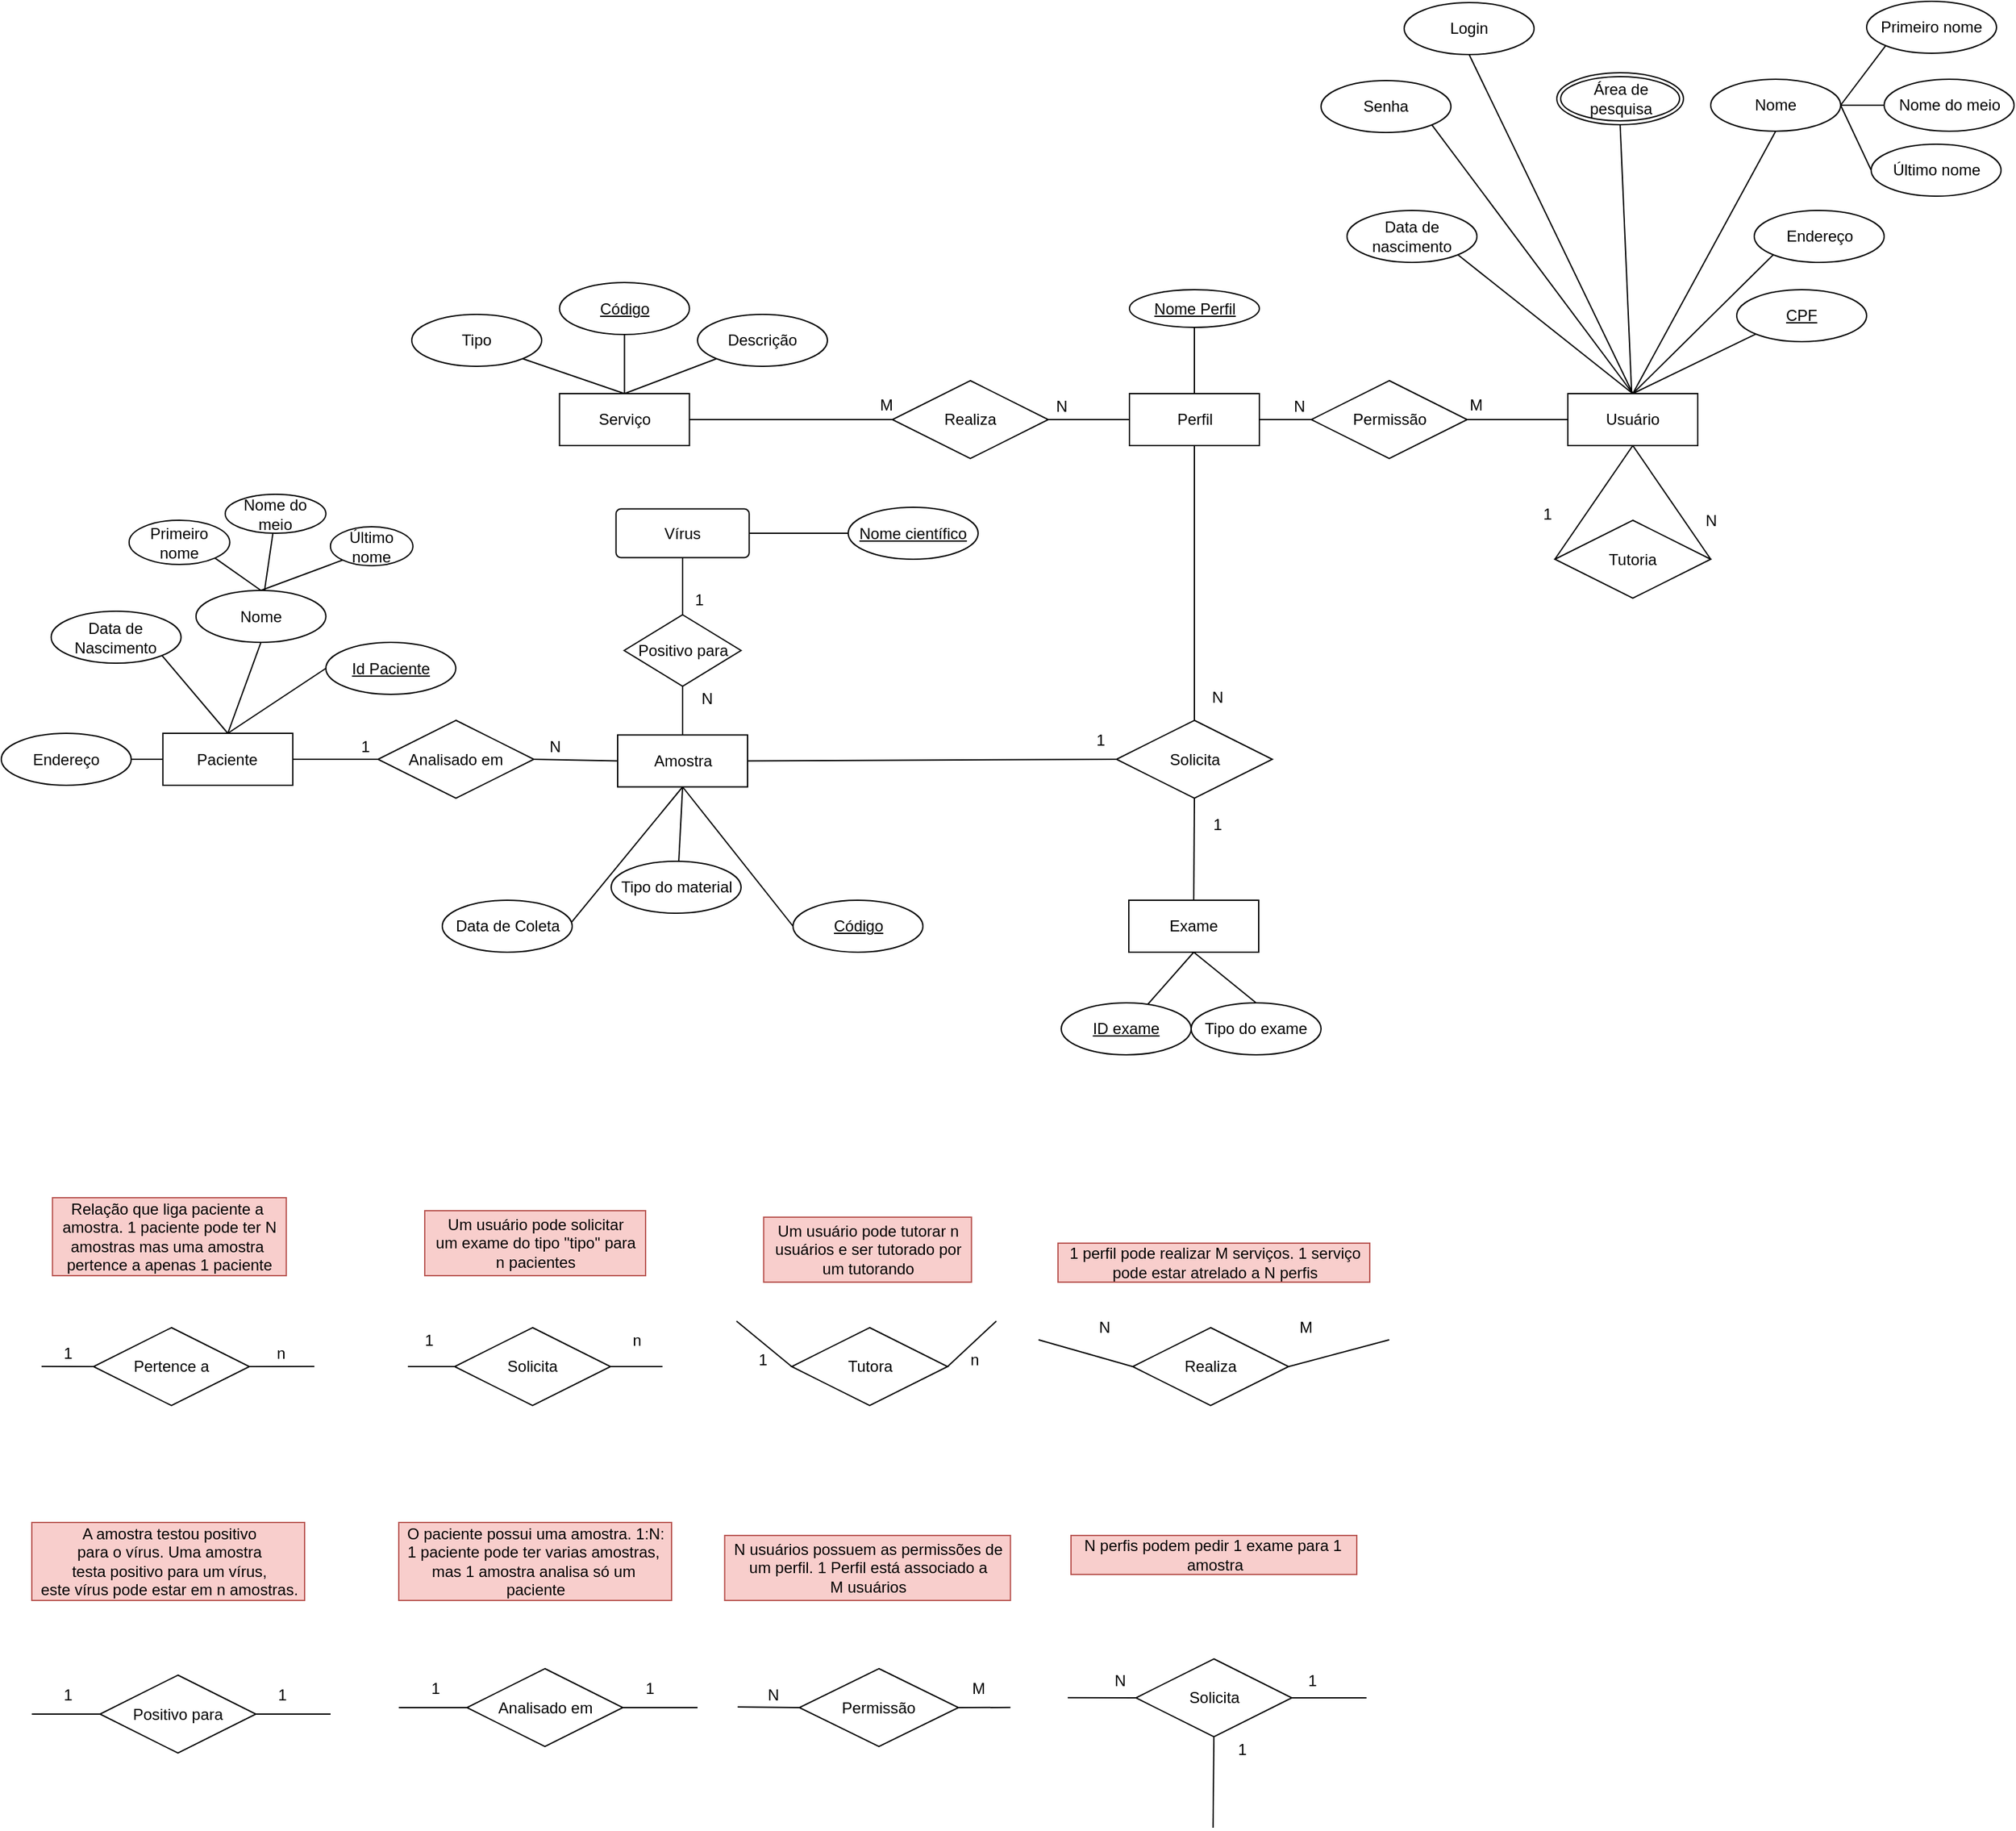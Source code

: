 <mxfile version="12.9.14" type="device"><diagram id="VNBC2NPOKUF2puOYTHex" name="Page-1"><mxGraphModel dx="1577" dy="948" grid="1" gridSize="10" guides="1" tooltips="1" connect="1" arrows="1" fold="1" page="1" pageScale="1" pageWidth="1169" pageHeight="827" math="0" shadow="0"><root><mxCell id="0"/><mxCell id="1" parent="0"/><mxCell id="btX5SZ9OvL_AyXfjhrS3-226" style="edgeStyle=none;rounded=0;orthogonalLoop=1;jettySize=auto;html=1;exitX=1;exitY=0.5;exitDx=0;exitDy=0;entryX=0;entryY=0.5;entryDx=0;entryDy=0;startArrow=none;startFill=0;endArrow=none;endFill=0;strokeColor=#000000;" edge="1" parent="1" source="btX5SZ9OvL_AyXfjhrS3-2" target="btX5SZ9OvL_AyXfjhrS3-158"><mxGeometry relative="1" as="geometry"/></mxCell><mxCell id="btX5SZ9OvL_AyXfjhrS3-2" value="Paciente" style="whiteSpace=wrap;html=1;align=center;" vertex="1" parent="1"><mxGeometry x="138.38" y="622.5" width="100" height="40" as="geometry"/></mxCell><mxCell id="btX5SZ9OvL_AyXfjhrS3-20" style="edgeStyle=none;rounded=0;orthogonalLoop=1;jettySize=auto;html=1;exitX=0.5;exitY=1;exitDx=0;exitDy=0;entryX=0.5;entryY=0;entryDx=0;entryDy=0;startArrow=none;startFill=0;endArrow=none;endFill=0;strokeColor=#000000;" edge="1" parent="1" source="btX5SZ9OvL_AyXfjhrS3-3" target="btX5SZ9OvL_AyXfjhrS3-2"><mxGeometry relative="1" as="geometry"/></mxCell><mxCell id="btX5SZ9OvL_AyXfjhrS3-3" value="Nome" style="ellipse;whiteSpace=wrap;html=1;align=center;" vertex="1" parent="1"><mxGeometry x="163.88" y="512.5" width="100" height="40" as="geometry"/></mxCell><mxCell id="btX5SZ9OvL_AyXfjhrS3-18" style="edgeStyle=none;rounded=0;orthogonalLoop=1;jettySize=auto;html=1;exitX=1;exitY=1;exitDx=0;exitDy=0;entryX=0.5;entryY=0;entryDx=0;entryDy=0;startArrow=none;startFill=0;endArrow=none;endFill=0;strokeColor=#000000;" edge="1" parent="1" source="btX5SZ9OvL_AyXfjhrS3-8" target="btX5SZ9OvL_AyXfjhrS3-3"><mxGeometry relative="1" as="geometry"/></mxCell><mxCell id="btX5SZ9OvL_AyXfjhrS3-8" value="Primeiro nome" style="ellipse;whiteSpace=wrap;html=1;align=center;" vertex="1" parent="1"><mxGeometry x="112.38" y="458.5" width="77.5" height="34" as="geometry"/></mxCell><mxCell id="btX5SZ9OvL_AyXfjhrS3-225" style="edgeStyle=none;rounded=0;orthogonalLoop=1;jettySize=auto;html=1;exitX=1;exitY=0.5;exitDx=0;exitDy=0;entryX=0;entryY=0.5;entryDx=0;entryDy=0;startArrow=none;startFill=0;endArrow=none;endFill=0;strokeColor=#000000;" edge="1" parent="1" source="btX5SZ9OvL_AyXfjhrS3-9" target="btX5SZ9OvL_AyXfjhrS3-2"><mxGeometry relative="1" as="geometry"/></mxCell><mxCell id="btX5SZ9OvL_AyXfjhrS3-9" value="Endereço" style="ellipse;whiteSpace=wrap;html=1;align=center;" vertex="1" parent="1"><mxGeometry x="14" y="622.5" width="100" height="40" as="geometry"/></mxCell><mxCell id="btX5SZ9OvL_AyXfjhrS3-22" style="edgeStyle=none;rounded=0;orthogonalLoop=1;jettySize=auto;html=1;exitX=1;exitY=1;exitDx=0;exitDy=0;startArrow=none;startFill=0;endArrow=none;endFill=0;strokeColor=#000000;" edge="1" parent="1" source="btX5SZ9OvL_AyXfjhrS3-10"><mxGeometry relative="1" as="geometry"><mxPoint x="188.38" y="622.5" as="targetPoint"/></mxGeometry></mxCell><mxCell id="btX5SZ9OvL_AyXfjhrS3-10" value="Data de Nascimento" style="ellipse;whiteSpace=wrap;html=1;align=center;" vertex="1" parent="1"><mxGeometry x="52.38" y="528.5" width="100" height="40" as="geometry"/></mxCell><mxCell id="btX5SZ9OvL_AyXfjhrS3-17" value="" style="rounded=0;orthogonalLoop=1;jettySize=auto;html=1;strokeColor=#000000;endArrow=none;endFill=0;startArrow=none;startFill=0;" edge="1" parent="1" source="btX5SZ9OvL_AyXfjhrS3-11" target="btX5SZ9OvL_AyXfjhrS3-3"><mxGeometry relative="1" as="geometry"/></mxCell><mxCell id="btX5SZ9OvL_AyXfjhrS3-11" value="Nome do meio" style="ellipse;whiteSpace=wrap;html=1;align=center;" vertex="1" parent="1"><mxGeometry x="186.38" y="438.5" width="77.5" height="30" as="geometry"/></mxCell><mxCell id="btX5SZ9OvL_AyXfjhrS3-19" style="edgeStyle=none;rounded=0;orthogonalLoop=1;jettySize=auto;html=1;exitX=0;exitY=1;exitDx=0;exitDy=0;entryX=0.5;entryY=0;entryDx=0;entryDy=0;startArrow=none;startFill=0;endArrow=none;endFill=0;strokeColor=#000000;" edge="1" parent="1" source="btX5SZ9OvL_AyXfjhrS3-15" target="btX5SZ9OvL_AyXfjhrS3-3"><mxGeometry relative="1" as="geometry"/></mxCell><mxCell id="btX5SZ9OvL_AyXfjhrS3-15" value="Último nome" style="ellipse;whiteSpace=wrap;html=1;align=center;" vertex="1" parent="1"><mxGeometry x="267.38" y="463.5" width="63.5" height="30" as="geometry"/></mxCell><mxCell id="btX5SZ9OvL_AyXfjhrS3-21" style="edgeStyle=none;rounded=0;orthogonalLoop=1;jettySize=auto;html=1;exitX=0;exitY=0.5;exitDx=0;exitDy=0;startArrow=none;startFill=0;endArrow=none;endFill=0;strokeColor=#000000;" edge="1" parent="1" source="btX5SZ9OvL_AyXfjhrS3-16"><mxGeometry relative="1" as="geometry"><mxPoint x="188.38" y="622.5" as="targetPoint"/></mxGeometry></mxCell><mxCell id="btX5SZ9OvL_AyXfjhrS3-16" value="Id Paciente" style="ellipse;whiteSpace=wrap;html=1;align=center;fontStyle=4;" vertex="1" parent="1"><mxGeometry x="263.88" y="552.5" width="100" height="40" as="geometry"/></mxCell><mxCell id="btX5SZ9OvL_AyXfjhrS3-221" style="edgeStyle=none;rounded=0;orthogonalLoop=1;jettySize=auto;html=1;exitX=1;exitY=0.5;exitDx=0;exitDy=0;entryX=0;entryY=0.5;entryDx=0;entryDy=0;startArrow=none;startFill=0;endArrow=none;endFill=0;strokeColor=#000000;" edge="1" parent="1" source="btX5SZ9OvL_AyXfjhrS3-24" target="btX5SZ9OvL_AyXfjhrS3-213"><mxGeometry relative="1" as="geometry"/></mxCell><mxCell id="btX5SZ9OvL_AyXfjhrS3-222" style="edgeStyle=none;rounded=0;orthogonalLoop=1;jettySize=auto;html=1;exitX=0.5;exitY=0;exitDx=0;exitDy=0;entryX=0.5;entryY=1;entryDx=0;entryDy=0;startArrow=none;startFill=0;endArrow=none;endFill=0;strokeColor=#000000;" edge="1" parent="1" source="btX5SZ9OvL_AyXfjhrS3-24" target="btX5SZ9OvL_AyXfjhrS3-140"><mxGeometry relative="1" as="geometry"/></mxCell><mxCell id="btX5SZ9OvL_AyXfjhrS3-24" value="Amostra" style="whiteSpace=wrap;html=1;align=center;" vertex="1" parent="1"><mxGeometry x="488.5" y="623.75" width="100" height="40" as="geometry"/></mxCell><mxCell id="btX5SZ9OvL_AyXfjhrS3-25" style="edgeStyle=none;rounded=0;orthogonalLoop=1;jettySize=auto;html=1;exitX=0.5;exitY=1;exitDx=0;exitDy=0;startArrow=none;startFill=0;endArrow=none;endFill=0;strokeColor=#000000;entryX=0.5;entryY=1;entryDx=0;entryDy=0;" edge="1" parent="1" source="btX5SZ9OvL_AyXfjhrS3-26" target="btX5SZ9OvL_AyXfjhrS3-24"><mxGeometry relative="1" as="geometry"><mxPoint x="497.5" y="660" as="targetPoint"/></mxGeometry></mxCell><mxCell id="btX5SZ9OvL_AyXfjhrS3-26" value="Tipo do material" style="ellipse;whiteSpace=wrap;html=1;align=center;" vertex="1" parent="1"><mxGeometry x="483.5" y="721" width="100" height="40" as="geometry"/></mxCell><mxCell id="btX5SZ9OvL_AyXfjhrS3-30" style="edgeStyle=none;rounded=0;orthogonalLoop=1;jettySize=auto;html=1;exitX=1;exitY=1;exitDx=0;exitDy=0;startArrow=none;startFill=0;endArrow=none;endFill=0;strokeColor=#000000;entryX=0.5;entryY=1;entryDx=0;entryDy=0;" edge="1" parent="1" source="btX5SZ9OvL_AyXfjhrS3-31" target="btX5SZ9OvL_AyXfjhrS3-24"><mxGeometry relative="1" as="geometry"><mxPoint x="497.5" y="615.0" as="targetPoint"/></mxGeometry></mxCell><mxCell id="btX5SZ9OvL_AyXfjhrS3-31" value="Data de Coleta" style="ellipse;whiteSpace=wrap;html=1;align=center;" vertex="1" parent="1"><mxGeometry x="353.5" y="751" width="100" height="40" as="geometry"/></mxCell><mxCell id="btX5SZ9OvL_AyXfjhrS3-36" style="edgeStyle=none;rounded=0;orthogonalLoop=1;jettySize=auto;html=1;exitX=0;exitY=0.5;exitDx=0;exitDy=0;startArrow=none;startFill=0;endArrow=none;endFill=0;strokeColor=#000000;entryX=0.5;entryY=1;entryDx=0;entryDy=0;" edge="1" parent="1" source="btX5SZ9OvL_AyXfjhrS3-37" target="btX5SZ9OvL_AyXfjhrS3-24"><mxGeometry relative="1" as="geometry"><mxPoint x="497.5" y="615.0" as="targetPoint"/></mxGeometry></mxCell><mxCell id="btX5SZ9OvL_AyXfjhrS3-37" value="Código" style="ellipse;whiteSpace=wrap;html=1;align=center;fontStyle=4;" vertex="1" parent="1"><mxGeometry x="623.5" y="751" width="100" height="40" as="geometry"/></mxCell><mxCell id="btX5SZ9OvL_AyXfjhrS3-130" style="edgeStyle=none;rounded=0;orthogonalLoop=1;jettySize=auto;html=1;exitX=0.5;exitY=1;exitDx=0;exitDy=0;entryX=0;entryY=0.5;entryDx=0;entryDy=0;startArrow=none;startFill=0;endArrow=none;endFill=0;strokeColor=#000000;" edge="1" parent="1" source="btX5SZ9OvL_AyXfjhrS3-38" target="btX5SZ9OvL_AyXfjhrS3-128"><mxGeometry relative="1" as="geometry"/></mxCell><mxCell id="btX5SZ9OvL_AyXfjhrS3-131" style="edgeStyle=none;rounded=0;orthogonalLoop=1;jettySize=auto;html=1;exitX=0.5;exitY=1;exitDx=0;exitDy=0;entryX=1;entryY=0.5;entryDx=0;entryDy=0;startArrow=none;startFill=0;endArrow=none;endFill=0;strokeColor=#000000;" edge="1" parent="1" source="btX5SZ9OvL_AyXfjhrS3-38" target="btX5SZ9OvL_AyXfjhrS3-128"><mxGeometry relative="1" as="geometry"/></mxCell><mxCell id="btX5SZ9OvL_AyXfjhrS3-38" value="Usuário" style="whiteSpace=wrap;html=1;align=center;" vertex="1" parent="1"><mxGeometry x="1220" y="361" width="100" height="40" as="geometry"/></mxCell><mxCell id="btX5SZ9OvL_AyXfjhrS3-39" style="edgeStyle=none;rounded=0;orthogonalLoop=1;jettySize=auto;html=1;exitX=0.5;exitY=1;exitDx=0;exitDy=0;entryX=0.5;entryY=0;entryDx=0;entryDy=0;startArrow=none;startFill=0;endArrow=none;endFill=0;strokeColor=#000000;" edge="1" parent="1" source="btX5SZ9OvL_AyXfjhrS3-40" target="btX5SZ9OvL_AyXfjhrS3-38"><mxGeometry relative="1" as="geometry"/></mxCell><mxCell id="btX5SZ9OvL_AyXfjhrS3-269" style="edgeStyle=none;rounded=0;orthogonalLoop=1;jettySize=auto;html=1;entryX=0;entryY=1;entryDx=0;entryDy=0;startArrow=none;startFill=0;endArrow=none;endFill=0;strokeColor=#000000;exitX=1;exitY=0.5;exitDx=0;exitDy=0;" edge="1" parent="1" source="btX5SZ9OvL_AyXfjhrS3-40" target="btX5SZ9OvL_AyXfjhrS3-42"><mxGeometry relative="1" as="geometry"><mxPoint x="1430" y="139" as="sourcePoint"/></mxGeometry></mxCell><mxCell id="btX5SZ9OvL_AyXfjhrS3-40" value="Nome" style="ellipse;whiteSpace=wrap;html=1;align=center;" vertex="1" parent="1"><mxGeometry x="1330" y="119" width="100" height="40" as="geometry"/></mxCell><mxCell id="btX5SZ9OvL_AyXfjhrS3-42" value="Primeiro nome" style="ellipse;whiteSpace=wrap;html=1;align=center;" vertex="1" parent="1"><mxGeometry x="1450" y="59" width="100" height="40" as="geometry"/></mxCell><mxCell id="btX5SZ9OvL_AyXfjhrS3-247" style="edgeStyle=none;rounded=0;orthogonalLoop=1;jettySize=auto;html=1;exitX=0;exitY=1;exitDx=0;exitDy=0;entryX=0.5;entryY=0;entryDx=0;entryDy=0;startArrow=none;startFill=0;endArrow=none;endFill=0;strokeColor=#000000;" edge="1" parent="1" source="btX5SZ9OvL_AyXfjhrS3-45" target="btX5SZ9OvL_AyXfjhrS3-38"><mxGeometry relative="1" as="geometry"/></mxCell><mxCell id="btX5SZ9OvL_AyXfjhrS3-45" value="Endereço" style="ellipse;whiteSpace=wrap;html=1;align=center;" vertex="1" parent="1"><mxGeometry x="1363.5" y="220" width="100" height="40" as="geometry"/></mxCell><mxCell id="btX5SZ9OvL_AyXfjhrS3-266" style="edgeStyle=none;rounded=0;orthogonalLoop=1;jettySize=auto;html=1;exitX=0;exitY=0.5;exitDx=0;exitDy=0;startArrow=none;startFill=0;endArrow=none;endFill=0;strokeColor=#000000;entryX=1;entryY=0.5;entryDx=0;entryDy=0;" edge="1" parent="1" source="btX5SZ9OvL_AyXfjhrS3-47" target="btX5SZ9OvL_AyXfjhrS3-40"><mxGeometry relative="1" as="geometry"><mxPoint x="1433.5" y="139" as="targetPoint"/></mxGeometry></mxCell><mxCell id="btX5SZ9OvL_AyXfjhrS3-47" value="Nome do meio" style="ellipse;whiteSpace=wrap;html=1;align=center;" vertex="1" parent="1"><mxGeometry x="1463.5" y="119" width="100" height="40" as="geometry"/></mxCell><mxCell id="btX5SZ9OvL_AyXfjhrS3-267" style="edgeStyle=none;rounded=0;orthogonalLoop=1;jettySize=auto;html=1;exitX=0;exitY=0.5;exitDx=0;exitDy=0;startArrow=none;startFill=0;endArrow=none;endFill=0;strokeColor=#000000;entryX=1;entryY=0.5;entryDx=0;entryDy=0;" edge="1" parent="1" source="btX5SZ9OvL_AyXfjhrS3-49" target="btX5SZ9OvL_AyXfjhrS3-40"><mxGeometry relative="1" as="geometry"><mxPoint x="1433.5" y="139" as="targetPoint"/></mxGeometry></mxCell><mxCell id="btX5SZ9OvL_AyXfjhrS3-49" value="Último nome" style="ellipse;whiteSpace=wrap;html=1;align=center;" vertex="1" parent="1"><mxGeometry x="1453.5" y="169" width="100" height="40" as="geometry"/></mxCell><mxCell id="btX5SZ9OvL_AyXfjhrS3-257" style="edgeStyle=none;rounded=0;orthogonalLoop=1;jettySize=auto;html=1;exitX=0;exitY=1;exitDx=0;exitDy=0;entryX=0.5;entryY=0;entryDx=0;entryDy=0;startArrow=none;startFill=0;endArrow=none;endFill=0;strokeColor=#000000;" edge="1" parent="1" source="btX5SZ9OvL_AyXfjhrS3-51" target="btX5SZ9OvL_AyXfjhrS3-38"><mxGeometry relative="1" as="geometry"/></mxCell><mxCell id="btX5SZ9OvL_AyXfjhrS3-51" value="CPF" style="ellipse;whiteSpace=wrap;html=1;align=center;fontStyle=4;" vertex="1" parent="1"><mxGeometry x="1350" y="281" width="100" height="40" as="geometry"/></mxCell><mxCell id="btX5SZ9OvL_AyXfjhrS3-248" style="edgeStyle=none;rounded=0;orthogonalLoop=1;jettySize=auto;html=1;exitX=1;exitY=1;exitDx=0;exitDy=0;entryX=0.5;entryY=0;entryDx=0;entryDy=0;startArrow=none;startFill=0;endArrow=none;endFill=0;strokeColor=#000000;" edge="1" parent="1" source="btX5SZ9OvL_AyXfjhrS3-59" target="btX5SZ9OvL_AyXfjhrS3-38"><mxGeometry relative="1" as="geometry"/></mxCell><mxCell id="btX5SZ9OvL_AyXfjhrS3-59" value="Data de nascimento" style="ellipse;whiteSpace=wrap;html=1;align=center;glass=0;" vertex="1" parent="1"><mxGeometry x="1050" y="220" width="100" height="40" as="geometry"/></mxCell><mxCell id="btX5SZ9OvL_AyXfjhrS3-62" style="edgeStyle=none;rounded=0;orthogonalLoop=1;jettySize=auto;html=1;exitX=0.5;exitY=1;exitDx=0;exitDy=0;entryX=0.5;entryY=0;entryDx=0;entryDy=0;startArrow=none;startFill=0;endArrow=none;endFill=0;strokeColor=#000000;" edge="1" parent="1" source="btX5SZ9OvL_AyXfjhrS3-61" target="btX5SZ9OvL_AyXfjhrS3-38"><mxGeometry relative="1" as="geometry"/></mxCell><mxCell id="btX5SZ9OvL_AyXfjhrS3-61" value="Login" style="ellipse;whiteSpace=wrap;html=1;align=center;glass=0;" vertex="1" parent="1"><mxGeometry x="1094" y="60" width="100" height="40" as="geometry"/></mxCell><mxCell id="btX5SZ9OvL_AyXfjhrS3-256" style="edgeStyle=none;rounded=0;orthogonalLoop=1;jettySize=auto;html=1;exitX=1;exitY=1;exitDx=0;exitDy=0;entryX=0.5;entryY=0;entryDx=0;entryDy=0;startArrow=none;startFill=0;endArrow=none;endFill=0;strokeColor=#000000;" edge="1" parent="1" source="btX5SZ9OvL_AyXfjhrS3-64" target="btX5SZ9OvL_AyXfjhrS3-38"><mxGeometry relative="1" as="geometry"/></mxCell><mxCell id="btX5SZ9OvL_AyXfjhrS3-64" value="Senha" style="ellipse;whiteSpace=wrap;html=1;align=center;glass=0;" vertex="1" parent="1"><mxGeometry x="1030" y="120" width="100" height="40" as="geometry"/></mxCell><mxCell id="btX5SZ9OvL_AyXfjhrS3-274" style="edgeStyle=none;rounded=0;orthogonalLoop=1;jettySize=auto;html=1;exitX=1;exitY=0.5;exitDx=0;exitDy=0;entryX=0;entryY=0.5;entryDx=0;entryDy=0;startArrow=none;startFill=0;endArrow=none;endFill=0;strokeColor=#000000;" edge="1" parent="1" source="btX5SZ9OvL_AyXfjhrS3-69" target="btX5SZ9OvL_AyXfjhrS3-195"><mxGeometry relative="1" as="geometry"/></mxCell><mxCell id="btX5SZ9OvL_AyXfjhrS3-69" value="Serviço" style="whiteSpace=wrap;html=1;align=center;" vertex="1" parent="1"><mxGeometry x="443.75" y="361" width="100" height="40" as="geometry"/></mxCell><mxCell id="btX5SZ9OvL_AyXfjhrS3-70" style="edgeStyle=none;rounded=0;orthogonalLoop=1;jettySize=auto;html=1;exitX=0.5;exitY=1;exitDx=0;exitDy=0;entryX=0.5;entryY=1;entryDx=0;entryDy=0;startArrow=none;startFill=0;endArrow=none;endFill=0;strokeColor=#000000;" edge="1" parent="1" source="btX5SZ9OvL_AyXfjhrS3-71" target="btX5SZ9OvL_AyXfjhrS3-71"><mxGeometry relative="1" as="geometry"/></mxCell><mxCell id="btX5SZ9OvL_AyXfjhrS3-276" style="edgeStyle=none;rounded=0;orthogonalLoop=1;jettySize=auto;html=1;exitX=1;exitY=1;exitDx=0;exitDy=0;startArrow=none;startFill=0;endArrow=none;endFill=0;strokeColor=#000000;entryX=0.5;entryY=0;entryDx=0;entryDy=0;" edge="1" parent="1" source="btX5SZ9OvL_AyXfjhrS3-71" target="btX5SZ9OvL_AyXfjhrS3-69"><mxGeometry relative="1" as="geometry"><mxPoint x="480" y="350" as="targetPoint"/></mxGeometry></mxCell><mxCell id="btX5SZ9OvL_AyXfjhrS3-71" value="Tipo" style="ellipse;whiteSpace=wrap;html=1;align=center;" vertex="1" parent="1"><mxGeometry x="330" y="300" width="100" height="40" as="geometry"/></mxCell><mxCell id="btX5SZ9OvL_AyXfjhrS3-277" style="edgeStyle=none;rounded=0;orthogonalLoop=1;jettySize=auto;html=1;exitX=0;exitY=1;exitDx=0;exitDy=0;startArrow=none;startFill=0;endArrow=none;endFill=0;strokeColor=#000000;entryX=0.5;entryY=0;entryDx=0;entryDy=0;" edge="1" parent="1" source="btX5SZ9OvL_AyXfjhrS3-76" target="btX5SZ9OvL_AyXfjhrS3-69"><mxGeometry relative="1" as="geometry"><mxPoint x="510" y="350" as="targetPoint"/></mxGeometry></mxCell><mxCell id="btX5SZ9OvL_AyXfjhrS3-76" value="Descrição" style="ellipse;whiteSpace=wrap;html=1;align=center;" vertex="1" parent="1"><mxGeometry x="550" y="300" width="100" height="40" as="geometry"/></mxCell><mxCell id="btX5SZ9OvL_AyXfjhrS3-275" style="edgeStyle=none;rounded=0;orthogonalLoop=1;jettySize=auto;html=1;exitX=0.5;exitY=1;exitDx=0;exitDy=0;entryX=0.5;entryY=0;entryDx=0;entryDy=0;startArrow=none;startFill=0;endArrow=none;endFill=0;strokeColor=#000000;" edge="1" parent="1" source="btX5SZ9OvL_AyXfjhrS3-82" target="btX5SZ9OvL_AyXfjhrS3-69"><mxGeometry relative="1" as="geometry"/></mxCell><mxCell id="btX5SZ9OvL_AyXfjhrS3-82" value="Código" style="ellipse;whiteSpace=wrap;html=1;align=center;fontStyle=4;" vertex="1" parent="1"><mxGeometry x="443.75" y="275.5" width="100" height="40" as="geometry"/></mxCell><mxCell id="btX5SZ9OvL_AyXfjhrS3-91" style="edgeStyle=none;rounded=0;orthogonalLoop=1;jettySize=auto;html=1;exitX=0;exitY=0.5;exitDx=0;exitDy=0;startArrow=none;startFill=0;endArrow=none;endFill=0;strokeColor=#000000;" edge="1" parent="1" source="btX5SZ9OvL_AyXfjhrS3-83"><mxGeometry relative="1" as="geometry"><mxPoint x="45" y="1109.857" as="targetPoint"/></mxGeometry></mxCell><mxCell id="btX5SZ9OvL_AyXfjhrS3-92" style="edgeStyle=none;rounded=0;orthogonalLoop=1;jettySize=auto;html=1;exitX=1;exitY=0.5;exitDx=0;exitDy=0;startArrow=none;startFill=0;endArrow=none;endFill=0;strokeColor=#000000;" edge="1" parent="1" source="btX5SZ9OvL_AyXfjhrS3-83"><mxGeometry relative="1" as="geometry"><mxPoint x="255.0" y="1109.857" as="targetPoint"/></mxGeometry></mxCell><mxCell id="btX5SZ9OvL_AyXfjhrS3-83" value="Pertence a" style="shape=rhombus;perimeter=rhombusPerimeter;whiteSpace=wrap;html=1;align=center;glass=0;" vertex="1" parent="1"><mxGeometry x="85" y="1080" width="120" height="60" as="geometry"/></mxCell><mxCell id="btX5SZ9OvL_AyXfjhrS3-84" value="Relação que liga paciente a&amp;nbsp;&lt;br&gt;amostra. 1 paciente pode ter N&lt;br&gt;amostras mas uma amostra&amp;nbsp;&lt;br&gt;pertence a apenas 1 paciente" style="text;html=1;align=center;verticalAlign=middle;resizable=0;points=[];autosize=1;fillColor=#f8cecc;strokeColor=#b85450;" vertex="1" parent="1"><mxGeometry x="53.38" y="980" width="180" height="60" as="geometry"/></mxCell><mxCell id="btX5SZ9OvL_AyXfjhrS3-103" value="Um usuário pode solicitar&lt;br&gt;um exame do tipo &quot;tipo&quot; para&lt;br&gt;n pacientes" style="text;html=1;align=center;verticalAlign=middle;resizable=0;points=[];autosize=1;fillColor=#f8cecc;strokeColor=#b85450;" vertex="1" parent="1"><mxGeometry x="340" y="990" width="170" height="50" as="geometry"/></mxCell><mxCell id="btX5SZ9OvL_AyXfjhrS3-93" value="1" style="text;html=1;align=center;verticalAlign=middle;resizable=0;points=[];autosize=1;" vertex="1" parent="1"><mxGeometry x="55" y="1090" width="20" height="20" as="geometry"/></mxCell><mxCell id="btX5SZ9OvL_AyXfjhrS3-94" value="n&lt;br&gt;" style="text;html=1;align=center;verticalAlign=middle;resizable=0;points=[];autosize=1;" vertex="1" parent="1"><mxGeometry x="219" y="1090" width="20" height="20" as="geometry"/></mxCell><mxCell id="btX5SZ9OvL_AyXfjhrS3-97" value="" style="edgeStyle=none;rounded=0;orthogonalLoop=1;jettySize=auto;html=1;startArrow=none;startFill=0;endArrow=none;endFill=0;strokeColor=#000000;" edge="1" parent="1" source="btX5SZ9OvL_AyXfjhrS3-95"><mxGeometry relative="1" as="geometry"><mxPoint x="327" y="1110" as="targetPoint"/></mxGeometry></mxCell><mxCell id="btX5SZ9OvL_AyXfjhrS3-98" style="edgeStyle=none;rounded=0;orthogonalLoop=1;jettySize=auto;html=1;exitX=1;exitY=0.5;exitDx=0;exitDy=0;startArrow=none;startFill=0;endArrow=none;endFill=0;strokeColor=#000000;" edge="1" parent="1" source="btX5SZ9OvL_AyXfjhrS3-95"><mxGeometry relative="1" as="geometry"><mxPoint x="523" y="1110" as="targetPoint"/></mxGeometry></mxCell><mxCell id="btX5SZ9OvL_AyXfjhrS3-95" value="Solicita" style="shape=rhombus;perimeter=rhombusPerimeter;whiteSpace=wrap;html=1;align=center;glass=0;" vertex="1" parent="1"><mxGeometry x="363" y="1080" width="120" height="60" as="geometry"/></mxCell><mxCell id="btX5SZ9OvL_AyXfjhrS3-100" value="1" style="text;html=1;align=center;verticalAlign=middle;resizable=0;points=[];autosize=1;" vertex="1" parent="1"><mxGeometry x="333" y="1080" width="20" height="20" as="geometry"/></mxCell><mxCell id="btX5SZ9OvL_AyXfjhrS3-101" value="n" style="text;html=1;align=center;verticalAlign=middle;resizable=0;points=[];autosize=1;" vertex="1" parent="1"><mxGeometry x="493" y="1080" width="20" height="20" as="geometry"/></mxCell><mxCell id="btX5SZ9OvL_AyXfjhrS3-106" value="Um usuário pode tutorar n&lt;br&gt;usuários e ser tutorado por&lt;br&gt;um tutorando" style="text;html=1;align=center;verticalAlign=middle;resizable=0;points=[];autosize=1;fillColor=#f8cecc;strokeColor=#b85450;" vertex="1" parent="1"><mxGeometry x="600.88" y="995" width="160" height="50" as="geometry"/></mxCell><mxCell id="btX5SZ9OvL_AyXfjhrS3-107" value="" style="edgeStyle=none;rounded=0;orthogonalLoop=1;jettySize=auto;html=1;startArrow=none;startFill=0;endArrow=none;endFill=0;strokeColor=#000000;exitX=0;exitY=0.5;exitDx=0;exitDy=0;" edge="1" parent="1" source="btX5SZ9OvL_AyXfjhrS3-110"><mxGeometry relative="1" as="geometry"><mxPoint x="580" y="1075" as="targetPoint"/></mxGeometry></mxCell><mxCell id="btX5SZ9OvL_AyXfjhrS3-108" style="edgeStyle=none;rounded=0;orthogonalLoop=1;jettySize=auto;html=1;exitX=1;exitY=0.5;exitDx=0;exitDy=0;startArrow=none;startFill=0;endArrow=none;endFill=0;strokeColor=#000000;" edge="1" parent="1" source="btX5SZ9OvL_AyXfjhrS3-110"><mxGeometry relative="1" as="geometry"><mxPoint x="780" y="1075" as="targetPoint"/></mxGeometry></mxCell><mxCell id="btX5SZ9OvL_AyXfjhrS3-110" value="Tutora" style="shape=rhombus;perimeter=rhombusPerimeter;whiteSpace=wrap;html=1;align=center;glass=0;" vertex="1" parent="1"><mxGeometry x="622.5" y="1080" width="120" height="60" as="geometry"/></mxCell><mxCell id="btX5SZ9OvL_AyXfjhrS3-111" value="1" style="text;html=1;align=center;verticalAlign=middle;resizable=0;points=[];autosize=1;" vertex="1" parent="1"><mxGeometry x="590" y="1095" width="20" height="20" as="geometry"/></mxCell><mxCell id="btX5SZ9OvL_AyXfjhrS3-112" value="n" style="text;html=1;align=center;verticalAlign=middle;resizable=0;points=[];autosize=1;" vertex="1" parent="1"><mxGeometry x="752.5" y="1095" width="20" height="20" as="geometry"/></mxCell><mxCell id="btX5SZ9OvL_AyXfjhrS3-271" style="edgeStyle=none;rounded=0;orthogonalLoop=1;jettySize=auto;html=1;exitX=0.5;exitY=1;exitDx=0;exitDy=0;entryX=0.5;entryY=0;entryDx=0;entryDy=0;startArrow=none;startFill=0;endArrow=none;endFill=0;strokeColor=#000000;" edge="1" parent="1" source="btX5SZ9OvL_AyXfjhrS3-117" target="btX5SZ9OvL_AyXfjhrS3-140"><mxGeometry relative="1" as="geometry"/></mxCell><mxCell id="btX5SZ9OvL_AyXfjhrS3-273" style="edgeStyle=none;rounded=0;orthogonalLoop=1;jettySize=auto;html=1;exitX=1;exitY=0.5;exitDx=0;exitDy=0;entryX=0;entryY=0.5;entryDx=0;entryDy=0;startArrow=none;startFill=0;endArrow=none;endFill=0;strokeColor=#000000;" edge="1" parent="1" source="btX5SZ9OvL_AyXfjhrS3-117" target="btX5SZ9OvL_AyXfjhrS3-119"><mxGeometry relative="1" as="geometry"/></mxCell><mxCell id="btX5SZ9OvL_AyXfjhrS3-117" value="Vírus" style="rounded=1;arcSize=10;whiteSpace=wrap;html=1;align=center;glass=0;" vertex="1" parent="1"><mxGeometry x="487.25" y="449.75" width="102.5" height="37.5" as="geometry"/></mxCell><mxCell id="btX5SZ9OvL_AyXfjhrS3-119" value="Nome científico" style="ellipse;whiteSpace=wrap;html=1;align=center;fontStyle=4;glass=0;" vertex="1" parent="1"><mxGeometry x="666" y="448.5" width="100" height="40" as="geometry"/></mxCell><mxCell id="btX5SZ9OvL_AyXfjhrS3-128" value="Tutoria" style="shape=rhombus;perimeter=rhombusPerimeter;whiteSpace=wrap;html=1;align=center;glass=0;" vertex="1" parent="1"><mxGeometry x="1210" y="458.5" width="120" height="60" as="geometry"/></mxCell><mxCell id="btX5SZ9OvL_AyXfjhrS3-132" value="1" style="text;html=1;align=center;verticalAlign=middle;resizable=0;points=[];autosize=1;" vertex="1" parent="1"><mxGeometry x="1194" y="443.5" width="20" height="20" as="geometry"/></mxCell><mxCell id="btX5SZ9OvL_AyXfjhrS3-133" value="N" style="text;html=1;align=center;verticalAlign=middle;resizable=0;points=[];autosize=1;" vertex="1" parent="1"><mxGeometry x="1320" y="448.5" width="20" height="20" as="geometry"/></mxCell><mxCell id="btX5SZ9OvL_AyXfjhrS3-134" value="A amostra testou positivo&lt;br&gt;para o vírus. Uma amostra&lt;br&gt;testa positivo para um vírus,&lt;br&gt;este vírus pode estar em n amostras.&lt;br&gt;" style="text;html=1;align=center;verticalAlign=middle;resizable=0;points=[];autosize=1;fillColor=#f8cecc;strokeColor=#b85450;" vertex="1" parent="1"><mxGeometry x="37.5" y="1230" width="210" height="60" as="geometry"/></mxCell><mxCell id="btX5SZ9OvL_AyXfjhrS3-135" value="" style="edgeStyle=none;rounded=0;orthogonalLoop=1;jettySize=auto;html=1;startArrow=none;startFill=0;endArrow=none;endFill=0;strokeColor=#000000;exitX=0;exitY=0.5;exitDx=0;exitDy=0;" edge="1" parent="1" source="btX5SZ9OvL_AyXfjhrS3-137"><mxGeometry relative="1" as="geometry"><mxPoint x="37.5" y="1377.5" as="targetPoint"/></mxGeometry></mxCell><mxCell id="btX5SZ9OvL_AyXfjhrS3-136" style="edgeStyle=none;rounded=0;orthogonalLoop=1;jettySize=auto;html=1;exitX=1;exitY=0.5;exitDx=0;exitDy=0;startArrow=none;startFill=0;endArrow=none;endFill=0;strokeColor=#000000;" edge="1" parent="1" source="btX5SZ9OvL_AyXfjhrS3-137"><mxGeometry relative="1" as="geometry"><mxPoint x="267.5" y="1377.5" as="targetPoint"/></mxGeometry></mxCell><mxCell id="btX5SZ9OvL_AyXfjhrS3-137" value="Positivo para" style="shape=rhombus;perimeter=rhombusPerimeter;whiteSpace=wrap;html=1;align=center;glass=0;" vertex="1" parent="1"><mxGeometry x="90" y="1347.5" width="120" height="60" as="geometry"/></mxCell><mxCell id="btX5SZ9OvL_AyXfjhrS3-138" value="1" style="text;html=1;align=center;verticalAlign=middle;resizable=0;points=[];autosize=1;" vertex="1" parent="1"><mxGeometry x="55" y="1352.5" width="20" height="20" as="geometry"/></mxCell><mxCell id="btX5SZ9OvL_AyXfjhrS3-139" value="1" style="text;html=1;align=center;verticalAlign=middle;resizable=0;points=[];autosize=1;" vertex="1" parent="1"><mxGeometry x="220" y="1352.5" width="20" height="20" as="geometry"/></mxCell><mxCell id="btX5SZ9OvL_AyXfjhrS3-140" value="Positivo para" style="shape=rhombus;perimeter=rhombusPerimeter;whiteSpace=wrap;html=1;align=center;glass=0;" vertex="1" parent="1"><mxGeometry x="493.5" y="531.25" width="90" height="55" as="geometry"/></mxCell><mxCell id="btX5SZ9OvL_AyXfjhrS3-144" style="edgeStyle=none;rounded=0;orthogonalLoop=1;jettySize=auto;html=1;entryX=0;entryY=0.5;entryDx=0;entryDy=0;startArrow=none;startFill=0;endArrow=none;endFill=0;strokeColor=#000000;" edge="1" parent="1" source="btX5SZ9OvL_AyXfjhrS3-117" target="btX5SZ9OvL_AyXfjhrS3-117"><mxGeometry relative="1" as="geometry"/></mxCell><mxCell id="btX5SZ9OvL_AyXfjhrS3-298" style="edgeStyle=none;rounded=0;orthogonalLoop=1;jettySize=auto;html=1;exitX=1;exitY=0.5;exitDx=0;exitDy=0;entryX=0;entryY=0.5;entryDx=0;entryDy=0;startArrow=none;startFill=0;endArrow=none;endFill=0;strokeColor=#000000;" edge="1" parent="1" source="btX5SZ9OvL_AyXfjhrS3-158" target="btX5SZ9OvL_AyXfjhrS3-24"><mxGeometry relative="1" as="geometry"/></mxCell><mxCell id="btX5SZ9OvL_AyXfjhrS3-158" value="Analisado em" style="shape=rhombus;perimeter=rhombusPerimeter;whiteSpace=wrap;html=1;align=center;glass=0;" vertex="1" parent="1"><mxGeometry x="304" y="612.5" width="120" height="60" as="geometry"/></mxCell><mxCell id="btX5SZ9OvL_AyXfjhrS3-163" value="O paciente possui uma amostra. 1:N:&lt;br&gt;1 paciente pode ter varias amostras,&amp;nbsp;&lt;br&gt;mas 1 amostra analisa só um&amp;nbsp;&lt;br&gt;paciente" style="text;html=1;align=center;verticalAlign=middle;resizable=0;points=[];autosize=1;fillColor=#f8cecc;strokeColor=#b85450;" vertex="1" parent="1"><mxGeometry x="320" y="1230" width="210" height="60" as="geometry"/></mxCell><mxCell id="btX5SZ9OvL_AyXfjhrS3-164" value="" style="edgeStyle=none;rounded=0;orthogonalLoop=1;jettySize=auto;html=1;startArrow=none;startFill=0;endArrow=none;endFill=0;strokeColor=#000000;exitX=0;exitY=0.5;exitDx=0;exitDy=0;" edge="1" parent="1" source="btX5SZ9OvL_AyXfjhrS3-166"><mxGeometry relative="1" as="geometry"><mxPoint x="320" y="1372.5" as="targetPoint"/></mxGeometry></mxCell><mxCell id="btX5SZ9OvL_AyXfjhrS3-165" style="edgeStyle=none;rounded=0;orthogonalLoop=1;jettySize=auto;html=1;exitX=1;exitY=0.5;exitDx=0;exitDy=0;startArrow=none;startFill=0;endArrow=none;endFill=0;strokeColor=#000000;" edge="1" parent="1" source="btX5SZ9OvL_AyXfjhrS3-166"><mxGeometry relative="1" as="geometry"><mxPoint x="550" y="1372.5" as="targetPoint"/></mxGeometry></mxCell><mxCell id="btX5SZ9OvL_AyXfjhrS3-166" value="Analisado em" style="shape=rhombus;perimeter=rhombusPerimeter;whiteSpace=wrap;html=1;align=center;glass=0;" vertex="1" parent="1"><mxGeometry x="372.5" y="1342.5" width="120" height="60" as="geometry"/></mxCell><mxCell id="btX5SZ9OvL_AyXfjhrS3-167" value="1" style="text;html=1;align=center;verticalAlign=middle;resizable=0;points=[];autosize=1;" vertex="1" parent="1"><mxGeometry x="337.5" y="1347.5" width="20" height="20" as="geometry"/></mxCell><mxCell id="btX5SZ9OvL_AyXfjhrS3-168" value="1" style="text;html=1;align=center;verticalAlign=middle;resizable=0;points=[];autosize=1;" vertex="1" parent="1"><mxGeometry x="502.5" y="1347.5" width="20" height="20" as="geometry"/></mxCell><mxCell id="btX5SZ9OvL_AyXfjhrS3-249" style="edgeStyle=none;rounded=0;orthogonalLoop=1;jettySize=auto;html=1;exitX=0.5;exitY=1;exitDx=0;exitDy=0;startArrow=none;startFill=0;endArrow=none;endFill=0;strokeColor=#000000;" edge="1" parent="1" source="btX5SZ9OvL_AyXfjhrS3-174" target="btX5SZ9OvL_AyXfjhrS3-38"><mxGeometry relative="1" as="geometry"/></mxCell><mxCell id="btX5SZ9OvL_AyXfjhrS3-174" value="Área de pesquisa" style="ellipse;shape=doubleEllipse;margin=3;whiteSpace=wrap;html=1;align=center;glass=0;" vertex="1" parent="1"><mxGeometry x="1211.5" y="114" width="97.5" height="40" as="geometry"/></mxCell><mxCell id="btX5SZ9OvL_AyXfjhrS3-215" style="edgeStyle=none;rounded=0;orthogonalLoop=1;jettySize=auto;html=1;exitX=0.5;exitY=1;exitDx=0;exitDy=0;entryX=0.5;entryY=0;entryDx=0;entryDy=0;startArrow=none;startFill=0;endArrow=none;endFill=0;strokeColor=#000000;" edge="1" parent="1" source="btX5SZ9OvL_AyXfjhrS3-181" target="btX5SZ9OvL_AyXfjhrS3-213"><mxGeometry relative="1" as="geometry"/></mxCell><mxCell id="btX5SZ9OvL_AyXfjhrS3-181" value="Perfil" style="whiteSpace=wrap;html=1;align=center;glass=0;" vertex="1" parent="1"><mxGeometry x="882.5" y="361" width="100" height="40" as="geometry"/></mxCell><mxCell id="btX5SZ9OvL_AyXfjhrS3-243" style="edgeStyle=none;rounded=0;orthogonalLoop=1;jettySize=auto;html=1;exitX=0.5;exitY=1;exitDx=0;exitDy=0;entryX=0.5;entryY=0;entryDx=0;entryDy=0;startArrow=none;startFill=0;endArrow=none;endFill=0;strokeColor=#000000;" edge="1" parent="1" source="btX5SZ9OvL_AyXfjhrS3-186" target="btX5SZ9OvL_AyXfjhrS3-181"><mxGeometry relative="1" as="geometry"/></mxCell><mxCell id="btX5SZ9OvL_AyXfjhrS3-186" value="Nome Perfil" style="ellipse;whiteSpace=wrap;html=1;align=center;fontStyle=4;glass=0;" vertex="1" parent="1"><mxGeometry x="882.5" y="281" width="100" height="29" as="geometry"/></mxCell><mxCell id="btX5SZ9OvL_AyXfjhrS3-188" value="N" style="text;html=1;align=center;verticalAlign=middle;resizable=0;points=[];autosize=1;" vertex="1" parent="1"><mxGeometry x="1002.5" y="361" width="20" height="20" as="geometry"/></mxCell><mxCell id="btX5SZ9OvL_AyXfjhrS3-190" value="M" style="text;html=1;align=center;verticalAlign=middle;resizable=0;points=[];autosize=1;" vertex="1" parent="1"><mxGeometry x="1134" y="360" width="30" height="20" as="geometry"/></mxCell><mxCell id="btX5SZ9OvL_AyXfjhrS3-244" style="edgeStyle=none;rounded=0;orthogonalLoop=1;jettySize=auto;html=1;exitX=1;exitY=0.5;exitDx=0;exitDy=0;entryX=0;entryY=0.5;entryDx=0;entryDy=0;startArrow=none;startFill=0;endArrow=none;endFill=0;strokeColor=#000000;" edge="1" parent="1" source="btX5SZ9OvL_AyXfjhrS3-195" target="btX5SZ9OvL_AyXfjhrS3-181"><mxGeometry relative="1" as="geometry"/></mxCell><mxCell id="btX5SZ9OvL_AyXfjhrS3-195" value="Realiza" style="shape=rhombus;perimeter=rhombusPerimeter;whiteSpace=wrap;html=1;align=center;glass=0;" vertex="1" parent="1"><mxGeometry x="700" y="351" width="120" height="60" as="geometry"/></mxCell><mxCell id="btX5SZ9OvL_AyXfjhrS3-202" style="edgeStyle=none;rounded=0;orthogonalLoop=1;jettySize=auto;html=1;exitX=0;exitY=0.5;exitDx=0;exitDy=0;startArrow=none;startFill=0;endArrow=none;endFill=0;strokeColor=#000000;" edge="1" parent="1" source="btX5SZ9OvL_AyXfjhrS3-200"><mxGeometry relative="1" as="geometry"><mxPoint x="580.88" y="1372" as="targetPoint"/></mxGeometry></mxCell><mxCell id="btX5SZ9OvL_AyXfjhrS3-297" style="edgeStyle=none;rounded=0;orthogonalLoop=1;jettySize=auto;html=1;exitX=1;exitY=0.5;exitDx=0;exitDy=0;startArrow=none;startFill=0;endArrow=none;endFill=0;strokeColor=#000000;" edge="1" parent="1" source="btX5SZ9OvL_AyXfjhrS3-200"><mxGeometry relative="1" as="geometry"><mxPoint x="790.88" y="1372.4" as="targetPoint"/></mxGeometry></mxCell><mxCell id="btX5SZ9OvL_AyXfjhrS3-200" value="Permissão" style="shape=rhombus;perimeter=rhombusPerimeter;whiteSpace=wrap;html=1;align=center;glass=0;" vertex="1" parent="1"><mxGeometry x="628.38" y="1342.5" width="122.5" height="60" as="geometry"/></mxCell><mxCell id="btX5SZ9OvL_AyXfjhrS3-201" value="N usuários possuem as permissões de&lt;br&gt;um perfil. 1 Perfil está associado a&lt;br&gt;M usuários" style="text;html=1;align=center;verticalAlign=middle;resizable=0;points=[];autosize=1;fillColor=#f8cecc;strokeColor=#b85450;" vertex="1" parent="1"><mxGeometry x="570.88" y="1240" width="220" height="50" as="geometry"/></mxCell><mxCell id="btX5SZ9OvL_AyXfjhrS3-204" value="N" style="text;html=1;align=center;verticalAlign=middle;resizable=0;points=[];autosize=1;" vertex="1" parent="1"><mxGeometry x="598.38" y="1352.5" width="20" height="20" as="geometry"/></mxCell><mxCell id="btX5SZ9OvL_AyXfjhrS3-205" value="M" style="text;html=1;align=center;verticalAlign=middle;resizable=0;points=[];autosize=1;" vertex="1" parent="1"><mxGeometry x="750.88" y="1347.5" width="30" height="20" as="geometry"/></mxCell><mxCell id="btX5SZ9OvL_AyXfjhrS3-217" style="edgeStyle=none;rounded=0;orthogonalLoop=1;jettySize=auto;html=1;exitX=0.5;exitY=1;exitDx=0;exitDy=0;startArrow=none;startFill=0;endArrow=none;endFill=0;strokeColor=#000000;" edge="1" parent="1" source="btX5SZ9OvL_AyXfjhrS3-208" target="btX5SZ9OvL_AyXfjhrS3-216"><mxGeometry relative="1" as="geometry"/></mxCell><mxCell id="btX5SZ9OvL_AyXfjhrS3-208" value="Exame" style="whiteSpace=wrap;html=1;align=center;glass=0;" vertex="1" parent="1"><mxGeometry x="882" y="751" width="100" height="40" as="geometry"/></mxCell><mxCell id="btX5SZ9OvL_AyXfjhrS3-214" style="edgeStyle=none;rounded=0;orthogonalLoop=1;jettySize=auto;html=1;exitX=0.5;exitY=1;exitDx=0;exitDy=0;entryX=0.5;entryY=0;entryDx=0;entryDy=0;startArrow=none;startFill=0;endArrow=none;endFill=0;strokeColor=#000000;" edge="1" parent="1" source="btX5SZ9OvL_AyXfjhrS3-213" target="btX5SZ9OvL_AyXfjhrS3-208"><mxGeometry relative="1" as="geometry"/></mxCell><mxCell id="btX5SZ9OvL_AyXfjhrS3-213" value="Solicita" style="shape=rhombus;perimeter=rhombusPerimeter;whiteSpace=wrap;html=1;align=center;glass=0;" vertex="1" parent="1"><mxGeometry x="872.5" y="612.5" width="120" height="60" as="geometry"/></mxCell><mxCell id="btX5SZ9OvL_AyXfjhrS3-216" value="ID exame" style="ellipse;whiteSpace=wrap;html=1;align=center;fontStyle=4;glass=0;" vertex="1" parent="1"><mxGeometry x="830" y="830" width="100" height="40" as="geometry"/></mxCell><mxCell id="btX5SZ9OvL_AyXfjhrS3-228" value="1" style="text;html=1;align=center;verticalAlign=middle;resizable=0;points=[];autosize=1;" vertex="1" parent="1"><mxGeometry x="284" y="622.5" width="20" height="20" as="geometry"/></mxCell><mxCell id="btX5SZ9OvL_AyXfjhrS3-230" value="N" style="text;html=1;align=center;verticalAlign=middle;resizable=0;points=[];autosize=1;" vertex="1" parent="1"><mxGeometry x="940" y="585" width="20" height="20" as="geometry"/></mxCell><mxCell id="btX5SZ9OvL_AyXfjhrS3-232" value="1" style="text;html=1;align=center;verticalAlign=middle;resizable=0;points=[];autosize=1;" vertex="1" parent="1"><mxGeometry x="850" y="618" width="20" height="20" as="geometry"/></mxCell><mxCell id="btX5SZ9OvL_AyXfjhrS3-258" style="edgeStyle=none;rounded=0;orthogonalLoop=1;jettySize=auto;html=1;exitX=1;exitY=0.5;exitDx=0;exitDy=0;entryX=0;entryY=0.5;entryDx=0;entryDy=0;startArrow=none;startFill=0;endArrow=none;endFill=0;strokeColor=#000000;" edge="1" parent="1" source="btX5SZ9OvL_AyXfjhrS3-255" target="btX5SZ9OvL_AyXfjhrS3-38"><mxGeometry relative="1" as="geometry"/></mxCell><mxCell id="btX5SZ9OvL_AyXfjhrS3-259" style="edgeStyle=none;rounded=0;orthogonalLoop=1;jettySize=auto;html=1;exitX=0;exitY=0.5;exitDx=0;exitDy=0;entryX=1;entryY=0.5;entryDx=0;entryDy=0;startArrow=none;startFill=0;endArrow=none;endFill=0;strokeColor=#000000;" edge="1" parent="1" source="btX5SZ9OvL_AyXfjhrS3-255" target="btX5SZ9OvL_AyXfjhrS3-181"><mxGeometry relative="1" as="geometry"/></mxCell><mxCell id="btX5SZ9OvL_AyXfjhrS3-255" value="Permissão" style="shape=rhombus;perimeter=rhombusPerimeter;whiteSpace=wrap;html=1;align=center;glass=0;" vertex="1" parent="1"><mxGeometry x="1022.5" y="351" width="120" height="60" as="geometry"/></mxCell><mxCell id="btX5SZ9OvL_AyXfjhrS3-260" value="N" style="text;html=1;align=center;verticalAlign=middle;resizable=0;points=[];autosize=1;" vertex="1" parent="1"><mxGeometry x="820" y="361" width="20" height="20" as="geometry"/></mxCell><mxCell id="btX5SZ9OvL_AyXfjhrS3-261" value="M" style="text;html=1;align=center;verticalAlign=middle;resizable=0;points=[];autosize=1;" vertex="1" parent="1"><mxGeometry x="680" y="360" width="30" height="20" as="geometry"/></mxCell><mxCell id="btX5SZ9OvL_AyXfjhrS3-262" value="1" style="text;html=1;align=center;verticalAlign=middle;resizable=0;points=[];autosize=1;" vertex="1" parent="1"><mxGeometry x="541" y="509.75" width="20" height="20" as="geometry"/></mxCell><mxCell id="btX5SZ9OvL_AyXfjhrS3-263" value="N" style="text;html=1;align=center;verticalAlign=middle;resizable=0;points=[];autosize=1;" vertex="1" parent="1"><mxGeometry x="546.63" y="586.25" width="20" height="20" as="geometry"/></mxCell><mxCell id="btX5SZ9OvL_AyXfjhrS3-279" style="edgeStyle=none;rounded=0;orthogonalLoop=1;jettySize=auto;html=1;exitX=0;exitY=0.5;exitDx=0;exitDy=0;startArrow=none;startFill=0;endArrow=none;endFill=0;strokeColor=#000000;" edge="1" parent="1" source="btX5SZ9OvL_AyXfjhrS3-278"><mxGeometry relative="1" as="geometry"><mxPoint x="835" y="1364.857" as="targetPoint"/></mxGeometry></mxCell><mxCell id="btX5SZ9OvL_AyXfjhrS3-280" style="edgeStyle=none;rounded=0;orthogonalLoop=1;jettySize=auto;html=1;exitX=0.5;exitY=1;exitDx=0;exitDy=0;startArrow=none;startFill=0;endArrow=none;endFill=0;strokeColor=#000000;" edge="1" parent="1" source="btX5SZ9OvL_AyXfjhrS3-278"><mxGeometry relative="1" as="geometry"><mxPoint x="946.857" y="1465" as="targetPoint"/></mxGeometry></mxCell><mxCell id="btX5SZ9OvL_AyXfjhrS3-281" style="edgeStyle=none;rounded=0;orthogonalLoop=1;jettySize=auto;html=1;exitX=1;exitY=0.5;exitDx=0;exitDy=0;startArrow=none;startFill=0;endArrow=none;endFill=0;strokeColor=#000000;" edge="1" parent="1" source="btX5SZ9OvL_AyXfjhrS3-278"><mxGeometry relative="1" as="geometry"><mxPoint x="1065" y="1365" as="targetPoint"/></mxGeometry></mxCell><mxCell id="btX5SZ9OvL_AyXfjhrS3-278" value="Solicita" style="shape=rhombus;perimeter=rhombusPerimeter;whiteSpace=wrap;html=1;align=center;glass=0;" vertex="1" parent="1"><mxGeometry x="887.5" y="1335" width="120" height="60" as="geometry"/></mxCell><mxCell id="btX5SZ9OvL_AyXfjhrS3-282" value="N" style="text;html=1;align=center;verticalAlign=middle;resizable=0;points=[];autosize=1;" vertex="1" parent="1"><mxGeometry x="865" y="1342" width="20" height="20" as="geometry"/></mxCell><mxCell id="btX5SZ9OvL_AyXfjhrS3-283" value="1" style="text;html=1;align=center;verticalAlign=middle;resizable=0;points=[];autosize=1;" vertex="1" parent="1"><mxGeometry x="1012.5" y="1342" width="20" height="20" as="geometry"/></mxCell><mxCell id="btX5SZ9OvL_AyXfjhrS3-284" value="1" style="text;html=1;align=center;verticalAlign=middle;resizable=0;points=[];autosize=1;" vertex="1" parent="1"><mxGeometry x="959.38" y="1395" width="20" height="20" as="geometry"/></mxCell><mxCell id="btX5SZ9OvL_AyXfjhrS3-286" value="N perfis podem pedir 1 exame para 1&amp;nbsp;&lt;br&gt;amostra" style="text;html=1;align=center;verticalAlign=middle;resizable=0;points=[];autosize=1;fillColor=#f8cecc;strokeColor=#b85450;" vertex="1" parent="1"><mxGeometry x="837.5" y="1240" width="220" height="30" as="geometry"/></mxCell><mxCell id="btX5SZ9OvL_AyXfjhrS3-287" value="1" style="text;html=1;align=center;verticalAlign=middle;resizable=0;points=[];autosize=1;" vertex="1" parent="1"><mxGeometry x="940" y="682.5" width="20" height="20" as="geometry"/></mxCell><mxCell id="btX5SZ9OvL_AyXfjhrS3-290" style="edgeStyle=none;rounded=0;orthogonalLoop=1;jettySize=auto;html=1;exitX=0.5;exitY=0;exitDx=0;exitDy=0;entryX=0.5;entryY=1;entryDx=0;entryDy=0;startArrow=none;startFill=0;endArrow=none;endFill=0;strokeColor=#000000;" edge="1" parent="1" source="btX5SZ9OvL_AyXfjhrS3-289" target="btX5SZ9OvL_AyXfjhrS3-208"><mxGeometry relative="1" as="geometry"/></mxCell><mxCell id="btX5SZ9OvL_AyXfjhrS3-289" value="Tipo do exame" style="ellipse;whiteSpace=wrap;html=1;align=center;glass=0;" vertex="1" parent="1"><mxGeometry x="930" y="830" width="100" height="40" as="geometry"/></mxCell><mxCell id="btX5SZ9OvL_AyXfjhrS3-291" style="edgeStyle=none;rounded=0;orthogonalLoop=1;jettySize=auto;html=1;exitX=0;exitY=0.5;exitDx=0;exitDy=0;startArrow=none;startFill=0;endArrow=none;endFill=0;strokeColor=#000000;" edge="1" parent="1" source="btX5SZ9OvL_AyXfjhrS3-293"><mxGeometry relative="1" as="geometry"><mxPoint x="812.5" y="1089.333" as="targetPoint"/></mxGeometry></mxCell><mxCell id="btX5SZ9OvL_AyXfjhrS3-292" style="edgeStyle=none;rounded=0;orthogonalLoop=1;jettySize=auto;html=1;exitX=1;exitY=0.5;exitDx=0;exitDy=0;startArrow=none;startFill=0;endArrow=none;endFill=0;strokeColor=#000000;" edge="1" parent="1" source="btX5SZ9OvL_AyXfjhrS3-293"><mxGeometry relative="1" as="geometry"><mxPoint x="1082.5" y="1089.333" as="targetPoint"/></mxGeometry></mxCell><mxCell id="btX5SZ9OvL_AyXfjhrS3-293" value="Realiza" style="shape=rhombus;perimeter=rhombusPerimeter;whiteSpace=wrap;html=1;align=center;glass=0;" vertex="1" parent="1"><mxGeometry x="885" y="1080" width="120" height="60" as="geometry"/></mxCell><mxCell id="btX5SZ9OvL_AyXfjhrS3-294" value="1 perfil pode realizar M serviços. 1 serviço&lt;br&gt;pode estar atrelado a N perfis" style="text;html=1;align=center;verticalAlign=middle;resizable=0;points=[];autosize=1;fillColor=#f8cecc;strokeColor=#b85450;" vertex="1" parent="1"><mxGeometry x="827.5" y="1015" width="240" height="30" as="geometry"/></mxCell><mxCell id="btX5SZ9OvL_AyXfjhrS3-295" value="N" style="text;html=1;align=center;verticalAlign=middle;resizable=0;points=[];autosize=1;" vertex="1" parent="1"><mxGeometry x="852.5" y="1070" width="20" height="20" as="geometry"/></mxCell><mxCell id="btX5SZ9OvL_AyXfjhrS3-296" value="M" style="text;html=1;align=center;verticalAlign=middle;resizable=0;points=[];autosize=1;" vertex="1" parent="1"><mxGeometry x="1002.5" y="1070" width="30" height="20" as="geometry"/></mxCell><mxCell id="btX5SZ9OvL_AyXfjhrS3-299" value="N" style="text;html=1;align=center;verticalAlign=middle;resizable=0;points=[];autosize=1;" vertex="1" parent="1"><mxGeometry x="430" y="622.5" width="20" height="20" as="geometry"/></mxCell></root></mxGraphModel></diagram></mxfile>